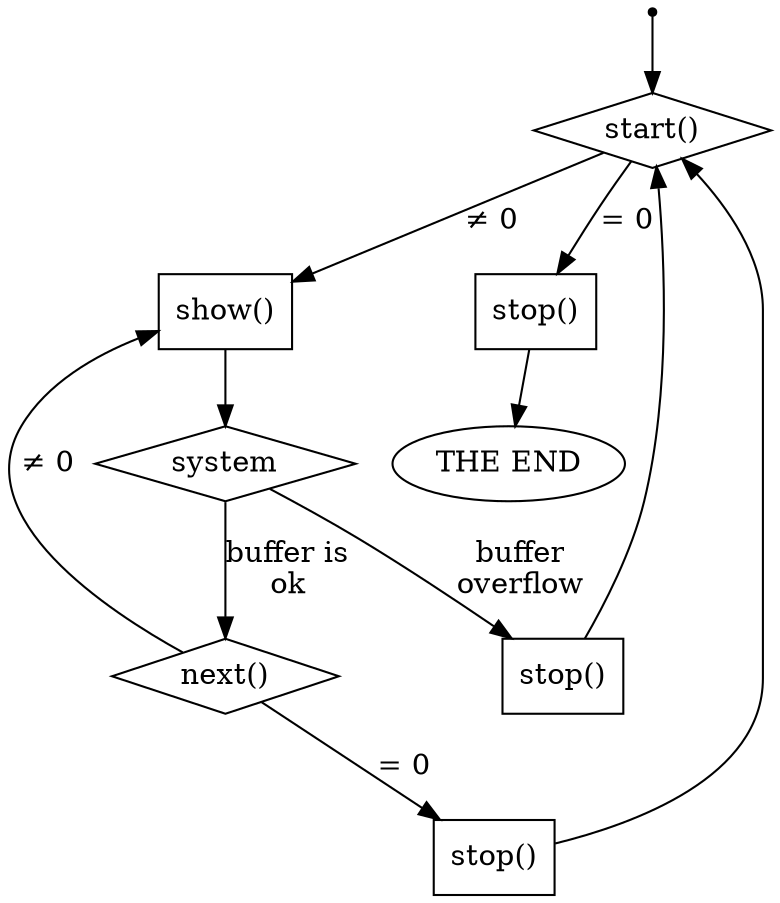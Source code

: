 digraph structs {
    init [shape=point label=""];
    start [shape=diamond label="start()"];
    show  [shape=box label="show()"];
    system [shape=diamond label="system"];
    next [shape=diamond label="next()"];
    stop_after_show [shape=box label="stop()"];
    stop_after_start [shape=box label="stop()"];
    stop_after_next [shape=box label="stop()"];
    finish [shape=oval label="THE END"];
    init -> start;
    start -> stop_after_start [label="= 0"];
    start -> show [label="&#x2260; 0"];
    stop_after_start -> finish;
    show -> system;
    system -> next [label="buffer is\nok"];
    system -> stop_after_show [label="buffer\noverflow"];
    stop_after_show -> start;
    next -> show [label="&#x2260; 0"];
    next -> stop_after_next [label="= 0"];
    stop_after_next -> start;
}
